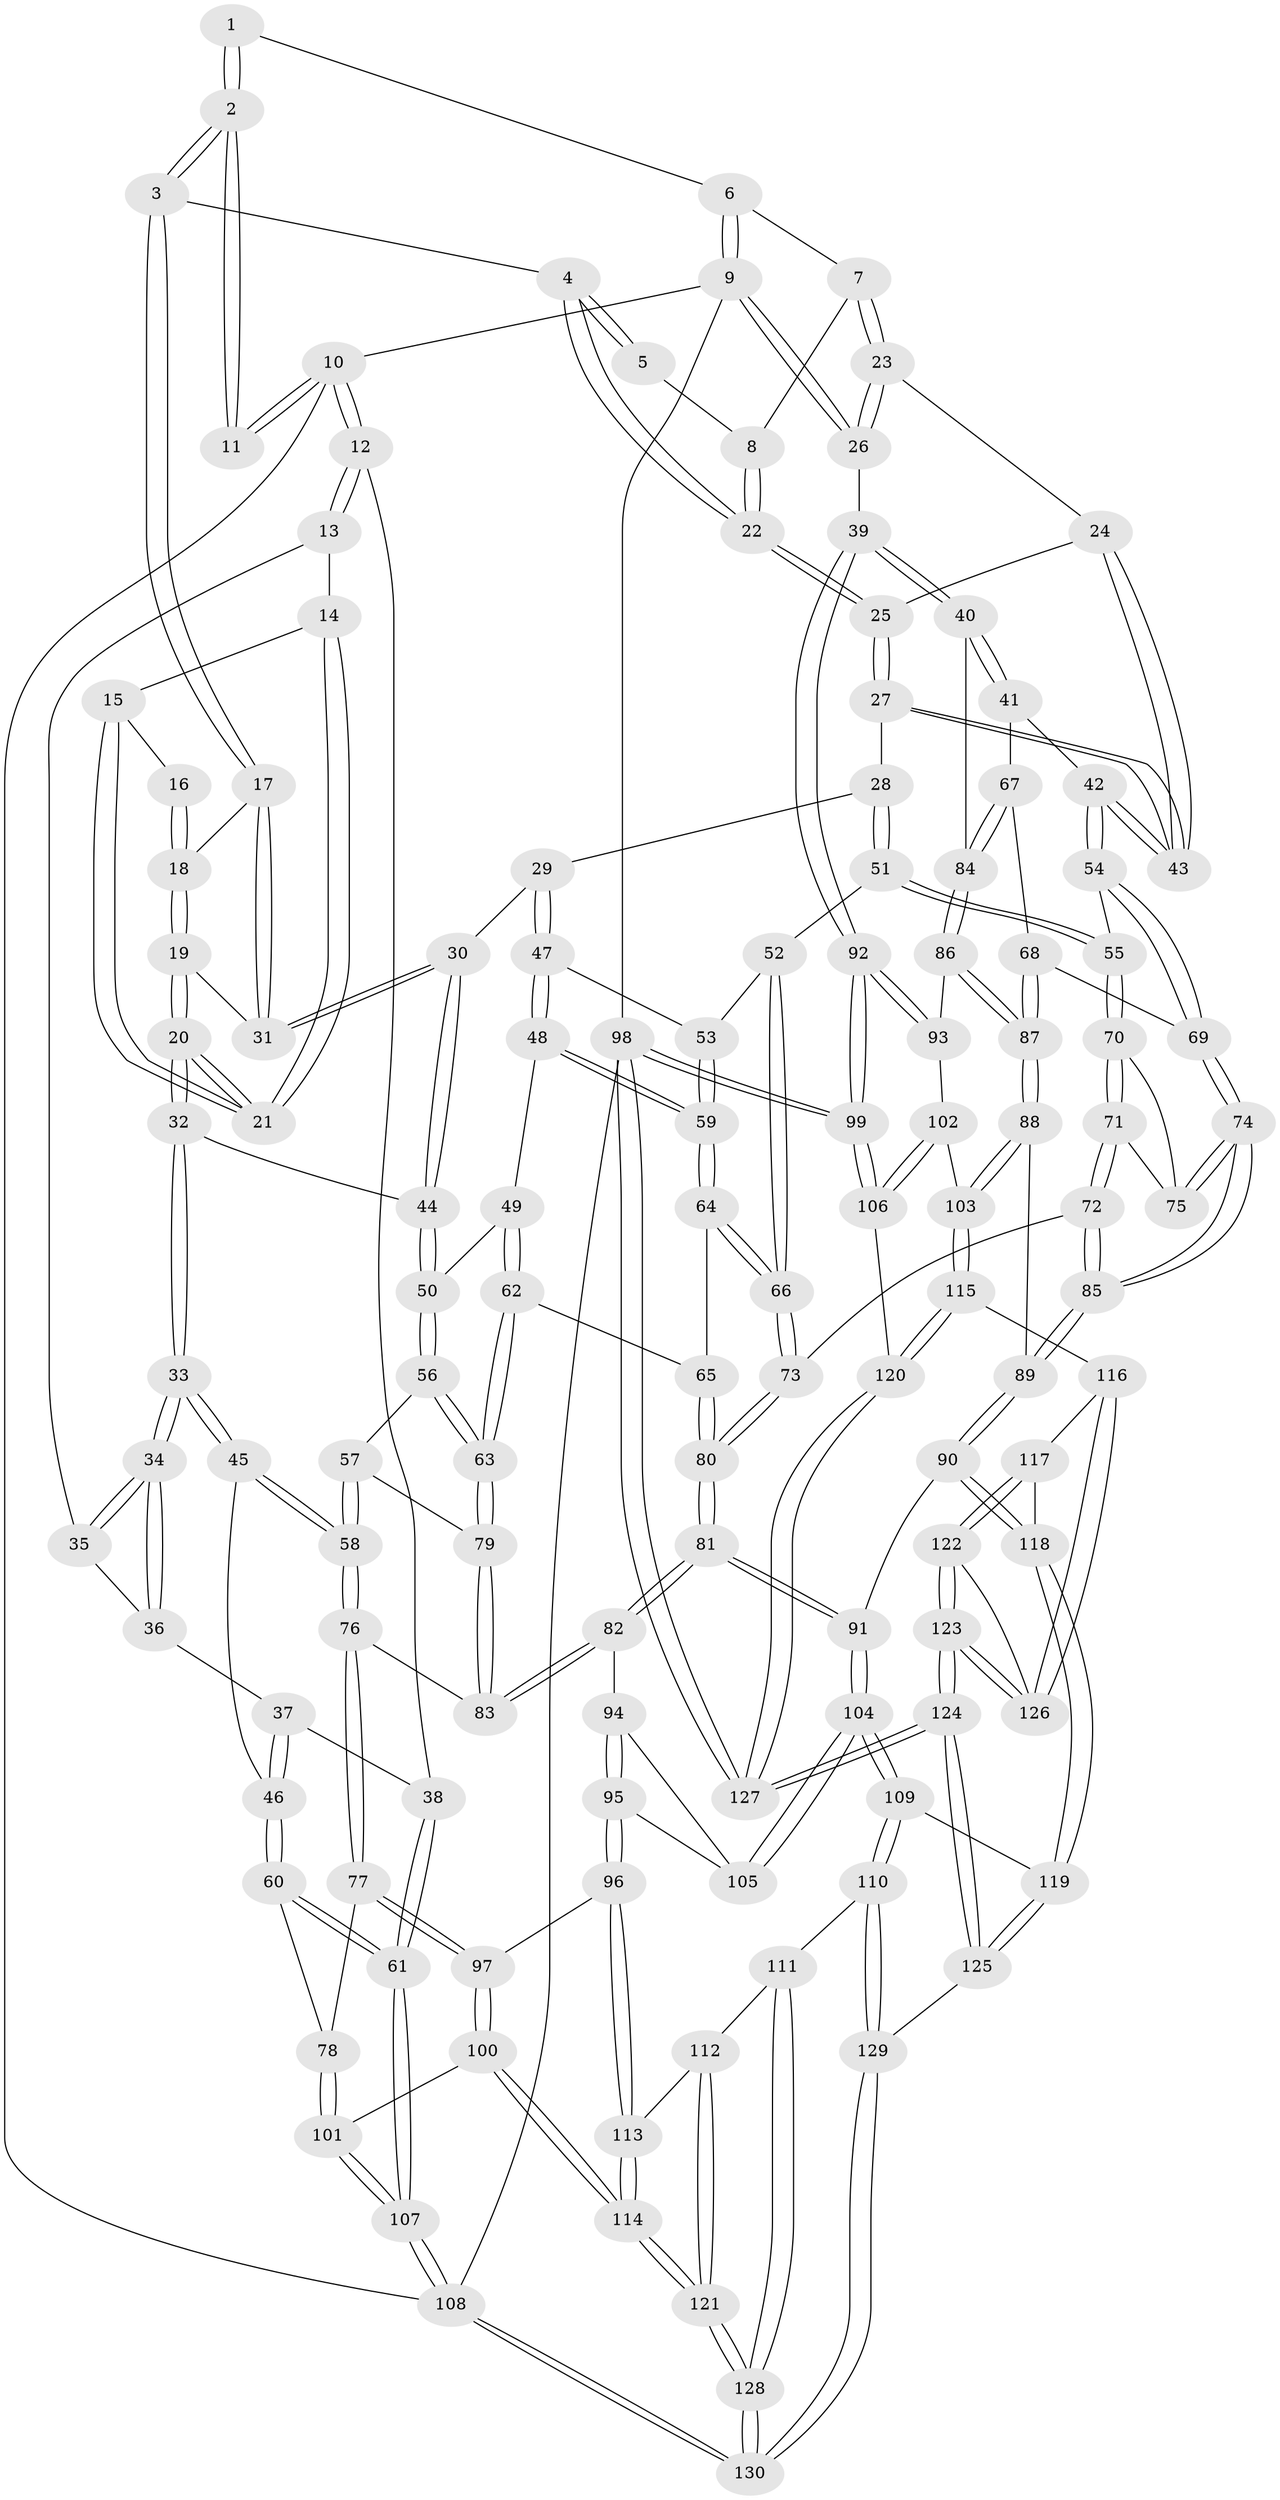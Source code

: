 // coarse degree distribution, {4: 0.4266666666666667, 5: 0.3333333333333333, 2: 0.02666666666666667, 3: 0.14666666666666667, 6: 0.06666666666666667}
// Generated by graph-tools (version 1.1) at 2025/42/03/06/25 10:42:28]
// undirected, 130 vertices, 322 edges
graph export_dot {
graph [start="1"]
  node [color=gray90,style=filled];
  1 [pos="+0.95437676443359+0"];
  2 [pos="+0.5157536235525935+0"];
  3 [pos="+0.5525796817402445+0"];
  4 [pos="+0.7280060743033484+0.10110213341818436"];
  5 [pos="+0.8466569087237782+0"];
  6 [pos="+1+0"];
  7 [pos="+0.888582869088297+0.10255985876095404"];
  8 [pos="+0.8412472762577595+0.08826274469858646"];
  9 [pos="+1+0"];
  10 [pos="+0+0"];
  11 [pos="+0.38504734631782284+0"];
  12 [pos="+0+0"];
  13 [pos="+0+0"];
  14 [pos="+0.02618383580986859+0.015054696948560929"];
  15 [pos="+0.25930814335029023+0.06599847748834015"];
  16 [pos="+0.3320426024849006+0"];
  17 [pos="+0.5241305415496984+0.10096900639131495"];
  18 [pos="+0.3517745573397417+0.12796898509003768"];
  19 [pos="+0.339848987490889+0.17403808769394555"];
  20 [pos="+0.24320511744333986+0.2575920483641297"];
  21 [pos="+0.22599122689425513+0.14405602654776506"];
  22 [pos="+0.7413310857702471+0.11905714523985964"];
  23 [pos="+0.9339378277733309+0.15848611521686098"];
  24 [pos="+0.8867828049849416+0.20419550520932434"];
  25 [pos="+0.7475456604832347+0.18908440204831864"];
  26 [pos="+1+0.148031910979674"];
  27 [pos="+0.705670125316878+0.2764608178982307"];
  28 [pos="+0.6491550166894863+0.30790947408696767"];
  29 [pos="+0.5442581806232756+0.28502552372146545"];
  30 [pos="+0.537234484313391+0.2813251890276224"];
  31 [pos="+0.5166931370958442+0.17267817835530772"];
  32 [pos="+0.2300323674877606+0.30735261086121274"];
  33 [pos="+0.22887079539675081+0.3082790660544793"];
  34 [pos="+0.2086563769252895+0.2952664598750768"];
  35 [pos="+0.0947923441981308+0.1797840545179956"];
  36 [pos="+0+0.24431933893213428"];
  37 [pos="+0+0.24260655083608923"];
  38 [pos="+0+0.17435371427844776"];
  39 [pos="+1+0.4159630735805536"];
  40 [pos="+1+0.418279067679313"];
  41 [pos="+0.9269475060271278+0.4008935171765341"];
  42 [pos="+0.9206609102801756+0.39796236016026176"];
  43 [pos="+0.8915132744018901+0.3613666465077858"];
  44 [pos="+0.43653932005597784+0.3288814935881778"];
  45 [pos="+0.18794190338571143+0.40262161826358633"];
  46 [pos="+0.1449016549984973+0.4133041454406102"];
  47 [pos="+0.5430293158837461+0.4224445124636758"];
  48 [pos="+0.48445924879415725+0.48597432974754257"];
  49 [pos="+0.4582423328297168+0.4846064980323158"];
  50 [pos="+0.43494546061643613+0.46930174792758417"];
  51 [pos="+0.6880093639294332+0.45070716267123667"];
  52 [pos="+0.6502223206754345+0.47502889110726193"];
  53 [pos="+0.5684937289101063+0.4713985865421581"];
  54 [pos="+0.7412358007139869+0.4725214846438566"];
  55 [pos="+0.6880756620694576+0.45075360247872465"];
  56 [pos="+0.39298223471288424+0.4936115151852214"];
  57 [pos="+0.31342038380966947+0.5181014271440094"];
  58 [pos="+0.2506577974426752+0.5254306993807228"];
  59 [pos="+0.5358383519295175+0.5124725141045482"];
  60 [pos="+0+0.5212453158402159"];
  61 [pos="+0+0.5258750403376098"];
  62 [pos="+0.46741642539593586+0.578503980404337"];
  63 [pos="+0.44204902750643654+0.5964417442997764"];
  64 [pos="+0.5414899545141987+0.5288112917768221"];
  65 [pos="+0.48301460267111246+0.5795324426485913"];
  66 [pos="+0.5941968040293887+0.5713641725435689"];
  67 [pos="+0.8535867919515157+0.5767247784281663"];
  68 [pos="+0.7850349105094572+0.585799960849037"];
  69 [pos="+0.7804065256069622+0.5850056359424991"];
  70 [pos="+0.681087370029686+0.534597170777485"];
  71 [pos="+0.6445738915259861+0.603046265657052"];
  72 [pos="+0.6373885364535739+0.6061574292535308"];
  73 [pos="+0.6013749533157416+0.6103083853830008"];
  74 [pos="+0.7611058258990206+0.6006119538753858"];
  75 [pos="+0.709128736074186+0.5936025807531802"];
  76 [pos="+0.24871835795587974+0.5603298069945001"];
  77 [pos="+0.23647848542330668+0.5987028405965059"];
  78 [pos="+0.1846270095698037+0.6214791263318675"];
  79 [pos="+0.441428548292468+0.5971793156367665"];
  80 [pos="+0.5776707449396461+0.6504674246784913"];
  81 [pos="+0.5647506318975446+0.7217449520002696"];
  82 [pos="+0.4268532604693229+0.652704072265818"];
  83 [pos="+0.42463169669626694+0.6410143925274978"];
  84 [pos="+0.8982757660538436+0.6157905597270196"];
  85 [pos="+0.7300332675555349+0.6866453106228178"];
  86 [pos="+0.9120176858492366+0.6628037388703444"];
  87 [pos="+0.8425204575234289+0.7135001798157248"];
  88 [pos="+0.8024749949819724+0.7775915203675108"];
  89 [pos="+0.7237116411954829+0.7587845335360518"];
  90 [pos="+0.6862286058248458+0.772189181627901"];
  91 [pos="+0.5766236829002339+0.7645088147551498"];
  92 [pos="+1+0.7027582879250285"];
  93 [pos="+0.9402462179759762+0.676437513886704"];
  94 [pos="+0.3922631551791993+0.6936537624016356"];
  95 [pos="+0.3311516232323935+0.748306851714991"];
  96 [pos="+0.32003114962705276+0.7545261594801216"];
  97 [pos="+0.2832069214726418+0.7359597641149455"];
  98 [pos="+1+1"];
  99 [pos="+1+0.8318602941636344"];
  100 [pos="+0.10883374979791718+0.8485109746209792"];
  101 [pos="+0+0.8139349466833309"];
  102 [pos="+0.9332474101130698+0.7157774199867227"];
  103 [pos="+0.8355428858855568+0.8160368875953976"];
  104 [pos="+0.5672603055111838+0.7765894692962969"];
  105 [pos="+0.4809854015031691+0.7582672280278326"];
  106 [pos="+0.9342927864163979+0.8478927291374418"];
  107 [pos="+0+0.8197173834273023"];
  108 [pos="+0+1"];
  109 [pos="+0.5351690472124846+0.8438403641939481"];
  110 [pos="+0.4507399017112159+0.9024344275282139"];
  111 [pos="+0.4246890932110042+0.8904268751814591"];
  112 [pos="+0.3732432014241327+0.8431812333633584"];
  113 [pos="+0.3380442092822255+0.798442881777547"];
  114 [pos="+0.20375633991353603+0.9448079184372896"];
  115 [pos="+0.8683067537191927+0.8592291439101607"];
  116 [pos="+0.8095751756136075+0.9066297256934313"];
  117 [pos="+0.7061158515200374+0.9140574353791169"];
  118 [pos="+0.7043142845097382+0.9131703543578955"];
  119 [pos="+0.6296909034085865+0.9507466234647924"];
  120 [pos="+0.8756577667231549+0.861896854188575"];
  121 [pos="+0.21306489478601617+0.9601634935049587"];
  122 [pos="+0.7280623863764868+0.9693356448320816"];
  123 [pos="+0.7572704937916538+1"];
  124 [pos="+0.7534378804775156+1"];
  125 [pos="+0.6180075728764961+1"];
  126 [pos="+0.8005025788235541+0.9339063453264402"];
  127 [pos="+0.9867485074938067+1"];
  128 [pos="+0.22406378420227388+0.9846549900627245"];
  129 [pos="+0.4531905183162831+1"];
  130 [pos="+0.26540170701266624+1"];
  1 -- 2;
  1 -- 2;
  1 -- 6;
  2 -- 3;
  2 -- 3;
  2 -- 11;
  2 -- 11;
  3 -- 4;
  3 -- 17;
  3 -- 17;
  4 -- 5;
  4 -- 5;
  4 -- 22;
  4 -- 22;
  5 -- 8;
  6 -- 7;
  6 -- 9;
  6 -- 9;
  7 -- 8;
  7 -- 23;
  7 -- 23;
  8 -- 22;
  8 -- 22;
  9 -- 10;
  9 -- 26;
  9 -- 26;
  9 -- 98;
  10 -- 11;
  10 -- 11;
  10 -- 12;
  10 -- 12;
  10 -- 108;
  12 -- 13;
  12 -- 13;
  12 -- 38;
  13 -- 14;
  13 -- 35;
  14 -- 15;
  14 -- 21;
  14 -- 21;
  15 -- 16;
  15 -- 21;
  15 -- 21;
  16 -- 18;
  16 -- 18;
  17 -- 18;
  17 -- 31;
  17 -- 31;
  18 -- 19;
  18 -- 19;
  19 -- 20;
  19 -- 20;
  19 -- 31;
  20 -- 21;
  20 -- 21;
  20 -- 32;
  20 -- 32;
  22 -- 25;
  22 -- 25;
  23 -- 24;
  23 -- 26;
  23 -- 26;
  24 -- 25;
  24 -- 43;
  24 -- 43;
  25 -- 27;
  25 -- 27;
  26 -- 39;
  27 -- 28;
  27 -- 43;
  27 -- 43;
  28 -- 29;
  28 -- 51;
  28 -- 51;
  29 -- 30;
  29 -- 47;
  29 -- 47;
  30 -- 31;
  30 -- 31;
  30 -- 44;
  30 -- 44;
  32 -- 33;
  32 -- 33;
  32 -- 44;
  33 -- 34;
  33 -- 34;
  33 -- 45;
  33 -- 45;
  34 -- 35;
  34 -- 35;
  34 -- 36;
  34 -- 36;
  35 -- 36;
  36 -- 37;
  37 -- 38;
  37 -- 46;
  37 -- 46;
  38 -- 61;
  38 -- 61;
  39 -- 40;
  39 -- 40;
  39 -- 92;
  39 -- 92;
  40 -- 41;
  40 -- 41;
  40 -- 84;
  41 -- 42;
  41 -- 67;
  42 -- 43;
  42 -- 43;
  42 -- 54;
  42 -- 54;
  44 -- 50;
  44 -- 50;
  45 -- 46;
  45 -- 58;
  45 -- 58;
  46 -- 60;
  46 -- 60;
  47 -- 48;
  47 -- 48;
  47 -- 53;
  48 -- 49;
  48 -- 59;
  48 -- 59;
  49 -- 50;
  49 -- 62;
  49 -- 62;
  50 -- 56;
  50 -- 56;
  51 -- 52;
  51 -- 55;
  51 -- 55;
  52 -- 53;
  52 -- 66;
  52 -- 66;
  53 -- 59;
  53 -- 59;
  54 -- 55;
  54 -- 69;
  54 -- 69;
  55 -- 70;
  55 -- 70;
  56 -- 57;
  56 -- 63;
  56 -- 63;
  57 -- 58;
  57 -- 58;
  57 -- 79;
  58 -- 76;
  58 -- 76;
  59 -- 64;
  59 -- 64;
  60 -- 61;
  60 -- 61;
  60 -- 78;
  61 -- 107;
  61 -- 107;
  62 -- 63;
  62 -- 63;
  62 -- 65;
  63 -- 79;
  63 -- 79;
  64 -- 65;
  64 -- 66;
  64 -- 66;
  65 -- 80;
  65 -- 80;
  66 -- 73;
  66 -- 73;
  67 -- 68;
  67 -- 84;
  67 -- 84;
  68 -- 69;
  68 -- 87;
  68 -- 87;
  69 -- 74;
  69 -- 74;
  70 -- 71;
  70 -- 71;
  70 -- 75;
  71 -- 72;
  71 -- 72;
  71 -- 75;
  72 -- 73;
  72 -- 85;
  72 -- 85;
  73 -- 80;
  73 -- 80;
  74 -- 75;
  74 -- 75;
  74 -- 85;
  74 -- 85;
  76 -- 77;
  76 -- 77;
  76 -- 83;
  77 -- 78;
  77 -- 97;
  77 -- 97;
  78 -- 101;
  78 -- 101;
  79 -- 83;
  79 -- 83;
  80 -- 81;
  80 -- 81;
  81 -- 82;
  81 -- 82;
  81 -- 91;
  81 -- 91;
  82 -- 83;
  82 -- 83;
  82 -- 94;
  84 -- 86;
  84 -- 86;
  85 -- 89;
  85 -- 89;
  86 -- 87;
  86 -- 87;
  86 -- 93;
  87 -- 88;
  87 -- 88;
  88 -- 89;
  88 -- 103;
  88 -- 103;
  89 -- 90;
  89 -- 90;
  90 -- 91;
  90 -- 118;
  90 -- 118;
  91 -- 104;
  91 -- 104;
  92 -- 93;
  92 -- 93;
  92 -- 99;
  92 -- 99;
  93 -- 102;
  94 -- 95;
  94 -- 95;
  94 -- 105;
  95 -- 96;
  95 -- 96;
  95 -- 105;
  96 -- 97;
  96 -- 113;
  96 -- 113;
  97 -- 100;
  97 -- 100;
  98 -- 99;
  98 -- 99;
  98 -- 127;
  98 -- 127;
  98 -- 108;
  99 -- 106;
  99 -- 106;
  100 -- 101;
  100 -- 114;
  100 -- 114;
  101 -- 107;
  101 -- 107;
  102 -- 103;
  102 -- 106;
  102 -- 106;
  103 -- 115;
  103 -- 115;
  104 -- 105;
  104 -- 105;
  104 -- 109;
  104 -- 109;
  106 -- 120;
  107 -- 108;
  107 -- 108;
  108 -- 130;
  108 -- 130;
  109 -- 110;
  109 -- 110;
  109 -- 119;
  110 -- 111;
  110 -- 129;
  110 -- 129;
  111 -- 112;
  111 -- 128;
  111 -- 128;
  112 -- 113;
  112 -- 121;
  112 -- 121;
  113 -- 114;
  113 -- 114;
  114 -- 121;
  114 -- 121;
  115 -- 116;
  115 -- 120;
  115 -- 120;
  116 -- 117;
  116 -- 126;
  116 -- 126;
  117 -- 118;
  117 -- 122;
  117 -- 122;
  118 -- 119;
  118 -- 119;
  119 -- 125;
  119 -- 125;
  120 -- 127;
  120 -- 127;
  121 -- 128;
  121 -- 128;
  122 -- 123;
  122 -- 123;
  122 -- 126;
  123 -- 124;
  123 -- 124;
  123 -- 126;
  123 -- 126;
  124 -- 125;
  124 -- 125;
  124 -- 127;
  124 -- 127;
  125 -- 129;
  128 -- 130;
  128 -- 130;
  129 -- 130;
  129 -- 130;
}
